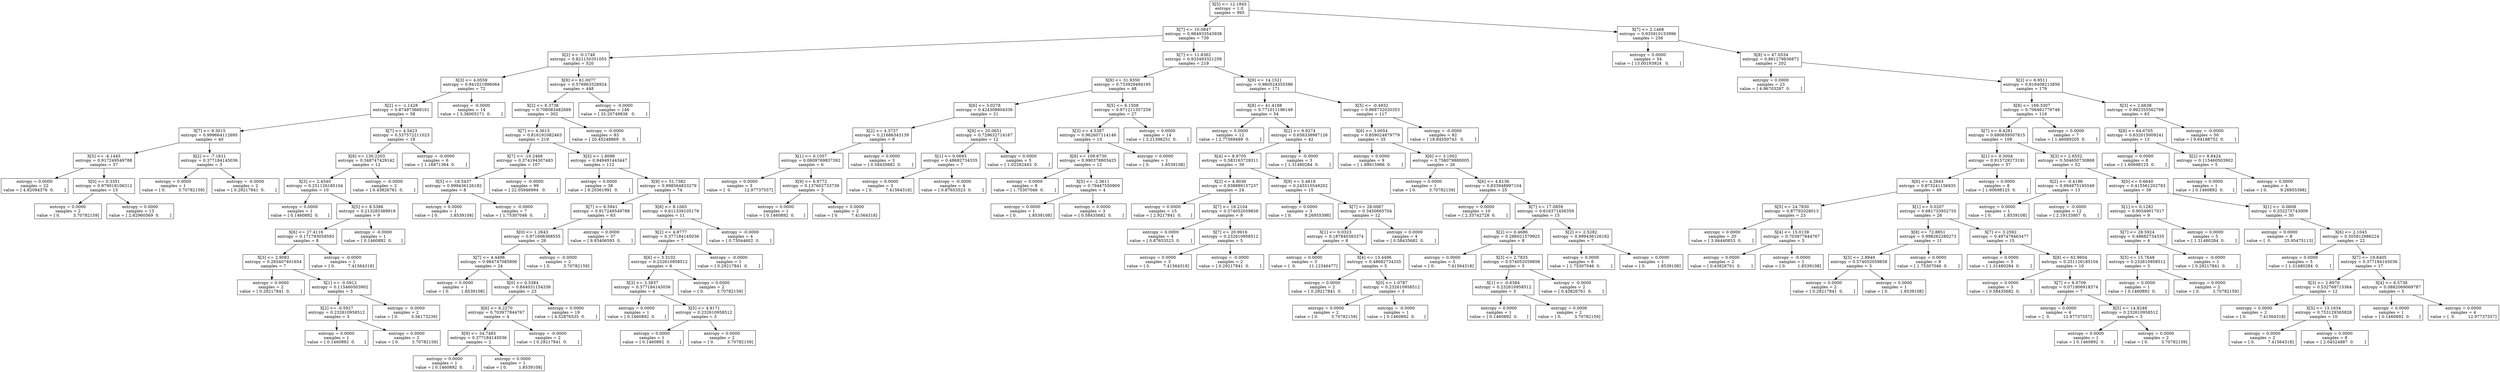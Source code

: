 digraph Tree {
0 [label="X[5] <= 12.1845\nentropy = 1.0\nsamples = 995", shape="box"] ;
1 [label="X[7] <= 10.0847\nentropy = 0.984933543938\nsamples = 739", shape="box"] ;
0 -> 1 ;
2 [label="X[2] <= -0.1748\nentropy = 0.821150351055\nsamples = 520", shape="box"] ;
1 -> 2 ;
3 [label="X[3] <= 4.0559\nentropy = 0.941021996064\nsamples = 72", shape="box"] ;
2 -> 3 ;
4 [label="X[2] <= -1.1428\nentropy = 0.874973668101\nsamples = 58", shape="box"] ;
3 -> 4 ;
5 [label="X[7] <= 9.3015\nentropy = 0.999664112695\nsamples = 40", shape="box"] ;
4 -> 5 ;
6 [label="X[5] <= -4.1445\nentropy = 0.917249549788\nsamples = 37", shape="box"] ;
5 -> 6 ;
7 [label="entropy = 0.0000\nsamples = 22\nvalue = [ 4.82094376  0.        ]", shape="box"] ;
6 -> 7 ;
8 [label="X[0] <= 0.3351\nentropy = 0.979018106312\nsamples = 15", shape="box"] ;
6 -> 8 ;
9 [label="entropy = 0.0000\nsamples = 2\nvalue = [ 0.          3.70782159]", shape="box"] ;
8 -> 9 ;
10 [label="entropy = 0.0000\nsamples = 13\nvalue = [ 2.62960569  0.        ]", shape="box"] ;
8 -> 10 ;
11 [label="X[2] <= -7.1611\nentropy = 0.377184145036\nsamples = 3", shape="box"] ;
5 -> 11 ;
12 [label="entropy = 0.0000\nsamples = 1\nvalue = [ 0.          3.70782159]", shape="box"] ;
11 -> 12 ;
13 [label="entropy = -0.0000\nsamples = 2\nvalue = [ 0.29217841  0.        ]", shape="box"] ;
11 -> 13 ;
14 [label="X[7] <= 4.5423\nentropy = 0.537572211023\nsamples = 18", shape="box"] ;
4 -> 14 ;
15 [label="X[8] <= 130.2203\nentropy = 0.348747429142\nsamples = 12", shape="box"] ;
14 -> 15 ;
16 [label="X[3] <= 2.4540\nentropy = 0.251126185104\nsamples = 10", shape="box"] ;
15 -> 16 ;
17 [label="entropy = 0.0000\nsamples = 1\nvalue = [ 0.1460892  0.       ]", shape="box"] ;
16 -> 17 ;
18 [label="X[5] <= 8.5386\nentropy = 0.213285389919\nsamples = 9", shape="box"] ;
16 -> 18 ;
19 [label="X[6] <= 27.4116\nentropy = 0.171793059593\nsamples = 8", shape="box"] ;
18 -> 19 ;
20 [label="X[3] <= 2.9082\nentropy = 0.265407401654\nsamples = 7", shape="box"] ;
19 -> 20 ;
21 [label="entropy = 0.0000\nsamples = 2\nvalue = [ 0.29217841  0.        ]", shape="box"] ;
20 -> 21 ;
22 [label="X[1] <= -0.0912\nentropy = 0.115460503902\nsamples = 5", shape="box"] ;
20 -> 22 ;
23 [label="X[2] <= -0.5927\nentropy = 0.232610958512\nsamples = 3", shape="box"] ;
22 -> 23 ;
24 [label="entropy = 0.0000\nsamples = 1\nvalue = [ 0.1460892  0.       ]", shape="box"] ;
23 -> 24 ;
25 [label="entropy = 0.0000\nsamples = 2\nvalue = [ 0.          3.70782159]", shape="box"] ;
23 -> 25 ;
26 [label="entropy = -0.0000\nsamples = 2\nvalue = [ 0.          5.56173239]", shape="box"] ;
22 -> 26 ;
27 [label="entropy = -0.0000\nsamples = 1\nvalue = [ 0.          7.41564318]", shape="box"] ;
19 -> 27 ;
28 [label="entropy = -0.0000\nsamples = 1\nvalue = [ 0.1460892  0.       ]", shape="box"] ;
18 -> 28 ;
29 [label="entropy = -0.0000\nsamples = 2\nvalue = [ 0.43826761  0.        ]", shape="box"] ;
15 -> 29 ;
30 [label="entropy = -0.0000\nsamples = 6\nvalue = [ 1.16871364  0.        ]", shape="box"] ;
14 -> 30 ;
31 [label="entropy = -0.0000\nsamples = 14\nvalue = [ 3.36005171  0.        ]", shape="box"] ;
3 -> 31 ;
32 [label="X[9] <= 61.0077\nentropy = 0.576963328924\nsamples = 448", shape="box"] ;
2 -> 32 ;
33 [label="X[2] <= 6.3736\nentropy = 0.708083482689\nsamples = 302", shape="box"] ;
32 -> 33 ;
34 [label="X[7] <= 4.3615\nentropy = 0.816191082463\nsamples = 219", shape="box"] ;
33 -> 34 ;
35 [label="X[7] <= -10.2468\nentropy = 0.374194307483\nsamples = 107", shape="box"] ;
34 -> 35 ;
36 [label="X[5] <= -18.5437\nentropy = 0.999436126182\nsamples = 8", shape="box"] ;
35 -> 36 ;
37 [label="entropy = 0.0000\nsamples = 1\nvalue = [ 0.         1.8539108]", shape="box"] ;
36 -> 37 ;
38 [label="entropy = -0.0000\nsamples = 7\nvalue = [ 1.75307046  0.        ]", shape="box"] ;
36 -> 38 ;
39 [label="entropy = -0.0000\nsamples = 99\nvalue = [ 22.05946994   0.        ]", shape="box"] ;
35 -> 39 ;
40 [label="X[5] <= 1.8096\nentropy = 0.949491443447\nsamples = 112", shape="box"] ;
34 -> 40 ;
41 [label="entropy = 0.0000\nsamples = 38\nvalue = [ 9.20361991  0.        ]", shape="box"] ;
40 -> 41 ;
42 [label="X[9] <= 51.7382\nentropy = 0.998564833279\nsamples = 74", shape="box"] ;
40 -> 42 ;
43 [label="X[7] <= 6.5941\nentropy = 0.917249549788\nsamples = 63", shape="box"] ;
42 -> 43 ;
44 [label="X[0] <= 1.2643\nentropy = 0.971606368555\nsamples = 26", shape="box"] ;
43 -> 44 ;
45 [label="X[7] <= 4.4496\nentropy = 0.984747085806\nsamples = 24", shape="box"] ;
44 -> 45 ;
46 [label="entropy = 0.0000\nsamples = 1\nvalue = [ 0.         1.8539108]", shape="box"] ;
45 -> 46 ;
47 [label="X[0] <= 0.5384\nentropy = 0.844031154338\nsamples = 23", shape="box"] ;
45 -> 47 ;
48 [label="X[6] <= 6.2270\nentropy = 0.703977844767\nsamples = 4", shape="box"] ;
47 -> 48 ;
49 [label="X[9] <= 34.7485\nentropy = 0.377184145036\nsamples = 2", shape="box"] ;
48 -> 49 ;
50 [label="entropy = 0.0000\nsamples = 1\nvalue = [ 0.1460892  0.       ]", shape="box"] ;
49 -> 50 ;
51 [label="entropy = 0.0000\nsamples = 1\nvalue = [ 0.         1.8539108]", shape="box"] ;
49 -> 51 ;
52 [label="entropy = -0.0000\nsamples = 2\nvalue = [ 0.29217841  0.        ]", shape="box"] ;
48 -> 52 ;
53 [label="entropy = 0.0000\nsamples = 19\nvalue = [ 4.52876535  0.        ]", shape="box"] ;
47 -> 53 ;
54 [label="entropy = -0.0000\nsamples = 2\nvalue = [ 0.          3.70782159]", shape="box"] ;
44 -> 54 ;
55 [label="entropy = 0.0000\nsamples = 37\nvalue = [ 9.93406593  0.        ]", shape="box"] ;
43 -> 55 ;
56 [label="X[6] <= 8.1065\nentropy = 0.611339105176\nsamples = 11", shape="box"] ;
42 -> 56 ;
57 [label="X[2] <= 4.8777\nentropy = 0.377184145036\nsamples = 7", shape="box"] ;
56 -> 57 ;
58 [label="X[6] <= 3.3102\nentropy = 0.232610958512\nsamples = 6", shape="box"] ;
57 -> 58 ;
59 [label="X[3] <= 3.3937\nentropy = 0.377184145036\nsamples = 4", shape="box"] ;
58 -> 59 ;
60 [label="entropy = 0.0000\nsamples = 1\nvalue = [ 0.1460892  0.       ]", shape="box"] ;
59 -> 60 ;
61 [label="X[5] <= 4.9171\nentropy = 0.232610958512\nsamples = 3", shape="box"] ;
59 -> 61 ;
62 [label="entropy = 0.0000\nsamples = 1\nvalue = [ 0.1460892  0.       ]", shape="box"] ;
61 -> 62 ;
63 [label="entropy = 0.0000\nsamples = 2\nvalue = [ 0.          3.70782159]", shape="box"] ;
61 -> 63 ;
64 [label="entropy = 0.0000\nsamples = 2\nvalue = [ 0.          3.70782159]", shape="box"] ;
58 -> 64 ;
65 [label="entropy = -0.0000\nsamples = 1\nvalue = [ 0.29217841  0.        ]", shape="box"] ;
57 -> 65 ;
66 [label="entropy = -0.0000\nsamples = 4\nvalue = [ 0.73044602  0.        ]", shape="box"] ;
56 -> 66 ;
67 [label="entropy = -0.0000\nsamples = 83\nvalue = [ 20.45248869   0.        ]", shape="box"] ;
33 -> 67 ;
68 [label="entropy = -0.0000\nsamples = 146\nvalue = [ 35.20749838   0.        ]", shape="box"] ;
32 -> 68 ;
69 [label="X[7] <= 11.8362\nentropy = 0.933493321258\nsamples = 219", shape="box"] ;
1 -> 69 ;
70 [label="X[9] <= 31.9350\nentropy = 0.733929494195\nsamples = 48", shape="box"] ;
69 -> 70 ;
71 [label="X[6] <= 3.0278\nentropy = 0.424308804336\nsamples = 21", shape="box"] ;
70 -> 71 ;
72 [label="X[2] <= 4.3737\nentropy = 0.21686343139\nsamples = 9", shape="box"] ;
71 -> 72 ;
73 [label="X[1] <= 0.1057\nentropy = 0.0609769837392\nsamples = 6", shape="box"] ;
72 -> 73 ;
74 [label="entropy = 0.0000\nsamples = 3\nvalue = [  0.          12.97737557]", shape="box"] ;
73 -> 74 ;
75 [label="X[9] <= 6.9772\nentropy = 0.137602733739\nsamples = 3", shape="box"] ;
73 -> 75 ;
76 [label="entropy = 0.0000\nsamples = 1\nvalue = [ 0.1460892  0.       ]", shape="box"] ;
75 -> 76 ;
77 [label="entropy = 0.0000\nsamples = 2\nvalue = [ 0.          7.41564318]", shape="box"] ;
75 -> 77 ;
78 [label="entropy = 0.0000\nsamples = 3\nvalue = [ 0.58435682  0.        ]", shape="box"] ;
72 -> 78 ;
79 [label="X[9] <= 20.0651\nentropy = 0.729632714167\nsamples = 12", shape="box"] ;
71 -> 79 ;
80 [label="X[1] <= 0.0693\nentropy = 0.48682734335\nsamples = 7", shape="box"] ;
79 -> 80 ;
81 [label="entropy = 0.0000\nsamples = 3\nvalue = [ 0.          7.41564318]", shape="box"] ;
80 -> 81 ;
82 [label="entropy = -0.0000\nsamples = 4\nvalue = [ 0.87653523  0.        ]", shape="box"] ;
80 -> 82 ;
83 [label="entropy = 0.0000\nsamples = 5\nvalue = [ 1.02262443  0.        ]", shape="box"] ;
79 -> 83 ;
84 [label="X[5] <= 6.1508\nentropy = 0.971211357259\nsamples = 27", shape="box"] ;
70 -> 84 ;
85 [label="X[3] <= 4.5387\nentropy = 0.962607114146\nsamples = 13", shape="box"] ;
84 -> 85 ;
86 [label="X[8] <= 109.6730\nentropy = 0.990378803425\nsamples = 12", shape="box"] ;
85 -> 86 ;
87 [label="entropy = 0.0000\nsamples = 8\nvalue = [ 1.75307046  0.        ]", shape="box"] ;
86 -> 87 ;
88 [label="X[5] <= -2.3611\nentropy = 0.79447550909\nsamples = 4", shape="box"] ;
86 -> 88 ;
89 [label="entropy = 0.0000\nsamples = 1\nvalue = [ 0.         1.8539108]", shape="box"] ;
88 -> 89 ;
90 [label="entropy = 0.0000\nsamples = 3\nvalue = [ 0.58435682  0.        ]", shape="box"] ;
88 -> 90 ;
91 [label="entropy = 0.0000\nsamples = 1\nvalue = [ 0.         1.8539108]", shape="box"] ;
85 -> 91 ;
92 [label="entropy = 0.0000\nsamples = 14\nvalue = [ 3.21396251  0.        ]", shape="box"] ;
84 -> 92 ;
93 [label="X[9] <= 14.1521\nentropy = 0.980524355586\nsamples = 171", shape="box"] ;
69 -> 93 ;
94 [label="X[8] <= 41.4188\nentropy = 0.771011196149\nsamples = 54", shape="box"] ;
93 -> 94 ;
95 [label="entropy = 0.0000\nsamples = 12\nvalue = [ 2.77569489  0.        ]", shape="box"] ;
94 -> 95 ;
96 [label="X[2] <= 9.9274\nentropy = 0.656338987126\nsamples = 42", shape="box"] ;
94 -> 96 ;
97 [label="X[4] <= 8.9705\nentropy = 0.583163729311\nsamples = 39", shape="box"] ;
96 -> 97 ;
98 [label="X[2] <= 4.9036\nentropy = 0.938889157237\nsamples = 24", shape="box"] ;
97 -> 98 ;
99 [label="entropy = 0.0000\nsamples = 15\nvalue = [ 2.9217841  0.       ]", shape="box"] ;
98 -> 99 ;
100 [label="X[7] <= 16.2104\nentropy = 0.574052059858\nsamples = 9", shape="box"] ;
98 -> 100 ;
101 [label="entropy = 0.0000\nsamples = 4\nvalue = [ 0.87653523  0.        ]", shape="box"] ;
100 -> 101 ;
102 [label="X[7] <= 20.9916\nentropy = 0.232610958512\nsamples = 5", shape="box"] ;
100 -> 102 ;
103 [label="entropy = 0.0000\nsamples = 3\nvalue = [ 0.          7.41564318]", shape="box"] ;
102 -> 103 ;
104 [label="entropy = -0.0000\nsamples = 2\nvalue = [ 0.29217841  0.        ]", shape="box"] ;
102 -> 104 ;
105 [label="X[9] <= 5.4618\nentropy = 0.245510549202\nsamples = 15", shape="box"] ;
97 -> 105 ;
106 [label="entropy = 0.0000\nsamples = 3\nvalue = [ 0.          9.26955398]", shape="box"] ;
105 -> 106 ;
107 [label="X[7] <= 28.0067\nentropy = 0.3450665704\nsamples = 12", shape="box"] ;
105 -> 107 ;
108 [label="X[1] <= 0.0323\nentropy = 0.187840383374\nsamples = 8", shape="box"] ;
107 -> 108 ;
109 [label="entropy = 0.0000\nsamples = 3\nvalue = [  0.          11.12346477]", shape="box"] ;
108 -> 109 ;
110 [label="X[4] <= 13.4496\nentropy = 0.48682734335\nsamples = 5", shape="box"] ;
108 -> 110 ;
111 [label="entropy = 0.0000\nsamples = 2\nvalue = [ 0.29217841  0.        ]", shape="box"] ;
110 -> 111 ;
112 [label="X[0] <= 1.0787\nentropy = 0.232610958512\nsamples = 3", shape="box"] ;
110 -> 112 ;
113 [label="entropy = 0.0000\nsamples = 2\nvalue = [ 0.          3.70782159]", shape="box"] ;
112 -> 113 ;
114 [label="entropy = -0.0000\nsamples = 1\nvalue = [ 0.1460892  0.       ]", shape="box"] ;
112 -> 114 ;
115 [label="entropy = 0.0000\nsamples = 4\nvalue = [ 0.58435682  0.        ]", shape="box"] ;
107 -> 115 ;
116 [label="entropy = -0.0000\nsamples = 3\nvalue = [ 1.31480284  0.        ]", shape="box"] ;
96 -> 116 ;
117 [label="X[5] <= -0.4932\nentropy = 0.968732020353\nsamples = 117", shape="box"] ;
93 -> 117 ;
118 [label="X[6] <= 3.0054\nentropy = 0.859024879779\nsamples = 35", shape="box"] ;
117 -> 118 ;
119 [label="entropy = 0.0000\nsamples = 9\nvalue = [ 1.89915966  0.        ]", shape="box"] ;
118 -> 119 ;
120 [label="X[6] <= 3.1002\nentropy = 0.758079880005\nsamples = 26", shape="box"] ;
118 -> 120 ;
121 [label="entropy = 0.0000\nsamples = 1\nvalue = [ 0.          3.70782159]", shape="box"] ;
120 -> 121 ;
122 [label="X[6] <= 4.6136\nentropy = 0.833948997104\nsamples = 25", shape="box"] ;
120 -> 122 ;
123 [label="entropy = 0.0000\nsamples = 10\nvalue = [ 2.33742728  0.        ]", shape="box"] ;
122 -> 123 ;
124 [label="X[7] <= 17.0859\nentropy = 0.616371456359\nsamples = 15", shape="box"] ;
122 -> 124 ;
125 [label="X[2] <= 0.4686\nentropy = 0.286021579925\nsamples = 8", shape="box"] ;
124 -> 125 ;
126 [label="entropy = 0.0000\nsamples = 3\nvalue = [ 0.          7.41564318]", shape="box"] ;
125 -> 126 ;
127 [label="X[3] <= 2.7835\nentropy = 0.574052059858\nsamples = 5", shape="box"] ;
125 -> 127 ;
128 [label="X[1] <= -0.6384\nentropy = 0.232610958512\nsamples = 3", shape="box"] ;
127 -> 128 ;
129 [label="entropy = 0.0000\nsamples = 1\nvalue = [ 0.1460892  0.       ]", shape="box"] ;
128 -> 129 ;
130 [label="entropy = 0.0000\nsamples = 2\nvalue = [ 0.          3.70782159]", shape="box"] ;
128 -> 130 ;
131 [label="entropy = -0.0000\nsamples = 2\nvalue = [ 0.43826761  0.        ]", shape="box"] ;
127 -> 131 ;
132 [label="X[2] <= 2.5282\nentropy = 0.999436126182\nsamples = 7", shape="box"] ;
124 -> 132 ;
133 [label="entropy = 0.0000\nsamples = 6\nvalue = [ 1.75307046  0.        ]", shape="box"] ;
132 -> 133 ;
134 [label="entropy = 0.0000\nsamples = 1\nvalue = [ 0.         1.8539108]", shape="box"] ;
132 -> 134 ;
135 [label="entropy = -0.0000\nsamples = 82\nvalue = [ 18.84550743   0.        ]", shape="box"] ;
117 -> 135 ;
136 [label="X[7] <= 2.1468\nentropy = 0.935910153996\nsamples = 256", shape="box"] ;
0 -> 136 ;
137 [label="entropy = 0.0000\nsamples = 54\nvalue = [ 13.00193924   0.        ]", shape="box"] ;
136 -> 137 ;
138 [label="X[8] <= 47.0534\nentropy = 0.861279836872\nsamples = 202", shape="box"] ;
136 -> 138 ;
139 [label="entropy = 0.0000\nsamples = 23\nvalue = [ 4.96703297  0.        ]", shape="box"] ;
138 -> 139 ;
140 [label="X[2] <= 6.9511\nentropy = 0.818408213856\nsamples = 179", shape="box"] ;
138 -> 140 ;
141 [label="X[8] <= 169.3307\nentropy = 0.706461779748\nsamples = 116", shape="box"] ;
140 -> 141 ;
142 [label="X[7] <= 8.4281\nentropy = 0.680659507815\nsamples = 109", shape="box"] ;
141 -> 142 ;
143 [label="X[1] <= 0.3004\nentropy = 0.915729273191\nsamples = 57", shape="box"] ;
142 -> 143 ;
144 [label="X[6] <= 4.2643\nentropy = 0.873241156935\nsamples = 49", shape="box"] ;
143 -> 144 ;
145 [label="X[5] <= 24.7830\nentropy = 0.87792028013\nsamples = 23", shape="box"] ;
144 -> 145 ;
146 [label="entropy = 0.0000\nsamples = 20\nvalue = [ 3.94440853  0.        ]", shape="box"] ;
145 -> 146 ;
147 [label="X[4] <= 15.0139\nentropy = 0.703977844767\nsamples = 3", shape="box"] ;
145 -> 147 ;
148 [label="entropy = 0.0000\nsamples = 2\nvalue = [ 0.43826761  0.        ]", shape="box"] ;
147 -> 148 ;
149 [label="entropy = -0.0000\nsamples = 1\nvalue = [ 0.         1.8539108]", shape="box"] ;
147 -> 149 ;
150 [label="X[1] <= 0.0207\nentropy = 0.681733952755\nsamples = 26", shape="box"] ;
144 -> 150 ;
151 [label="X[8] <= 72.8851\nentropy = 0.998262280273\nsamples = 11", shape="box"] ;
150 -> 151 ;
152 [label="X[3] <= 2.8949\nentropy = 0.574052059858\nsamples = 3", shape="box"] ;
151 -> 152 ;
153 [label="entropy = 0.0000\nsamples = 2\nvalue = [ 0.29217841  0.        ]", shape="box"] ;
152 -> 153 ;
154 [label="entropy = 0.0000\nsamples = 1\nvalue = [ 0.         1.8539108]", shape="box"] ;
152 -> 154 ;
155 [label="entropy = 0.0000\nsamples = 8\nvalue = [ 1.75307046  0.        ]", shape="box"] ;
151 -> 155 ;
156 [label="X[7] <= 3.2592\nentropy = 0.497479463477\nsamples = 15", shape="box"] ;
150 -> 156 ;
157 [label="entropy = 0.0000\nsamples = 5\nvalue = [ 1.31480284  0.        ]", shape="box"] ;
156 -> 157 ;
158 [label="X[8] <= 62.9604\nentropy = 0.251126185104\nsamples = 10", shape="box"] ;
156 -> 158 ;
159 [label="entropy = 0.0000\nsamples = 3\nvalue = [ 0.58435682  0.        ]", shape="box"] ;
158 -> 159 ;
160 [label="X[7] <= 6.0709\nentropy = 0.071906918374\nsamples = 7", shape="box"] ;
158 -> 160 ;
161 [label="entropy = 0.0000\nsamples = 4\nvalue = [  0.          12.97737557]", shape="box"] ;
160 -> 161 ;
162 [label="X[5] <= 14.8248\nentropy = 0.232610958512\nsamples = 3", shape="box"] ;
160 -> 162 ;
163 [label="entropy = 0.0000\nsamples = 1\nvalue = [ 0.1460892  0.       ]", shape="box"] ;
162 -> 163 ;
164 [label="entropy = 0.0000\nsamples = 2\nvalue = [ 0.          3.70782159]", shape="box"] ;
162 -> 164 ;
165 [label="entropy = 0.0000\nsamples = 8\nvalue = [ 1.60698125  0.        ]", shape="box"] ;
143 -> 165 ;
166 [label="X[3] <= 2.6552\nentropy = 0.504650730868\nsamples = 52", shape="box"] ;
142 -> 166 ;
167 [label="X[2] <= -0.4196\nentropy = 0.994975195549\nsamples = 13", shape="box"] ;
166 -> 167 ;
168 [label="entropy = 0.0000\nsamples = 1\nvalue = [ 0.         1.8539108]", shape="box"] ;
167 -> 168 ;
169 [label="entropy = -0.0000\nsamples = 12\nvalue = [ 2.19133807  0.        ]", shape="box"] ;
167 -> 169 ;
170 [label="X[0] <= 0.6640\nentropy = 0.415561202783\nsamples = 39", shape="box"] ;
166 -> 170 ;
171 [label="X[1] <= 0.1282\nentropy = 0.90549017017\nsamples = 9", shape="box"] ;
170 -> 171 ;
172 [label="X[7] <= 28.5924\nentropy = 0.48682734335\nsamples = 4", shape="box"] ;
171 -> 172 ;
173 [label="X[5] <= 15.7648\nentropy = 0.232610958512\nsamples = 3", shape="box"] ;
172 -> 173 ;
174 [label="entropy = 0.0000\nsamples = 1\nvalue = [ 0.1460892  0.       ]", shape="box"] ;
173 -> 174 ;
175 [label="entropy = 0.0000\nsamples = 2\nvalue = [ 0.          3.70782159]", shape="box"] ;
173 -> 175 ;
176 [label="entropy = -0.0000\nsamples = 1\nvalue = [ 0.29217841  0.        ]", shape="box"] ;
172 -> 176 ;
177 [label="entropy = 0.0000\nsamples = 5\nvalue = [ 1.31480284  0.        ]", shape="box"] ;
171 -> 177 ;
178 [label="X[1] <= -0.0608\nentropy = 0.332275743009\nsamples = 30", shape="box"] ;
170 -> 178 ;
179 [label="entropy = 0.0000\nsamples = 8\nvalue = [  0.          25.95475113]", shape="box"] ;
178 -> 179 ;
180 [label="X[6] <= 2.1045\nentropy = 0.505812686224\nsamples = 22", shape="box"] ;
178 -> 180 ;
181 [label="entropy = 0.0000\nsamples = 5\nvalue = [ 1.31480284  0.        ]", shape="box"] ;
180 -> 181 ;
182 [label="X[7] <= 19.8405\nentropy = 0.377184145036\nsamples = 17", shape="box"] ;
180 -> 182 ;
183 [label="X[3] <= 2.8970\nentropy = 0.532768715364\nsamples = 12", shape="box"] ;
182 -> 183 ;
184 [label="entropy = 0.0000\nsamples = 2\nvalue = [ 0.          7.41564318]", shape="box"] ;
183 -> 184 ;
185 [label="X[5] <= 13.1634\nentropy = 0.753129365828\nsamples = 10", shape="box"] ;
183 -> 185 ;
186 [label="entropy = 0.0000\nsamples = 2\nvalue = [ 0.          7.41564318]", shape="box"] ;
185 -> 186 ;
187 [label="entropy = 0.0000\nsamples = 8\nvalue = [ 2.04524887  0.        ]", shape="box"] ;
185 -> 187 ;
188 [label="X[4] <= 6.5738\nentropy = 0.0882069069787\nsamples = 5", shape="box"] ;
182 -> 188 ;
189 [label="entropy = 0.0000\nsamples = 1\nvalue = [ 0.1460892  0.       ]", shape="box"] ;
188 -> 189 ;
190 [label="entropy = 0.0000\nsamples = 4\nvalue = [  0.          12.97737557]", shape="box"] ;
188 -> 190 ;
191 [label="entropy = 0.0000\nsamples = 7\nvalue = [ 1.46089205  0.        ]", shape="box"] ;
141 -> 191 ;
192 [label="X[3] <= 2.6638\nentropy = 0.992355562768\nsamples = 63", shape="box"] ;
140 -> 192 ;
193 [label="X[8] <= 64.6705\nentropy = 0.632015009241\nsamples = 13", shape="box"] ;
192 -> 193 ;
194 [label="entropy = 0.0000\nsamples = 8\nvalue = [ 1.60698125  0.        ]", shape="box"] ;
193 -> 194 ;
195 [label="X[2] <= 8.8424\nentropy = 0.115460503902\nsamples = 5", shape="box"] ;
193 -> 195 ;
196 [label="entropy = 0.0000\nsamples = 1\nvalue = [ 0.1460892  0.       ]", shape="box"] ;
195 -> 196 ;
197 [label="entropy = 0.0000\nsamples = 4\nvalue = [ 0.          9.26955398]", shape="box"] ;
195 -> 197 ;
198 [label="entropy = -0.0000\nsamples = 50\nvalue = [ 9.64188752  0.        ]", shape="box"] ;
192 -> 198 ;
}